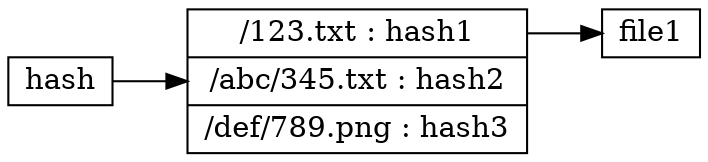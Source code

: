 digraph G {
    rankdir = LR;

    commit [label="hash", shape="box", height=.1,width=.1];

    tree [shape="record", label="<hash1>/123.txt : hash1 | <hash2>/abc/345.txt : hash2 | <hash3>/def/789.png : hash3"];

    file [shape="box", label="file1", height=.1, width=.1];

    commit -> tree;

    tree:hash1 -> file;
}


